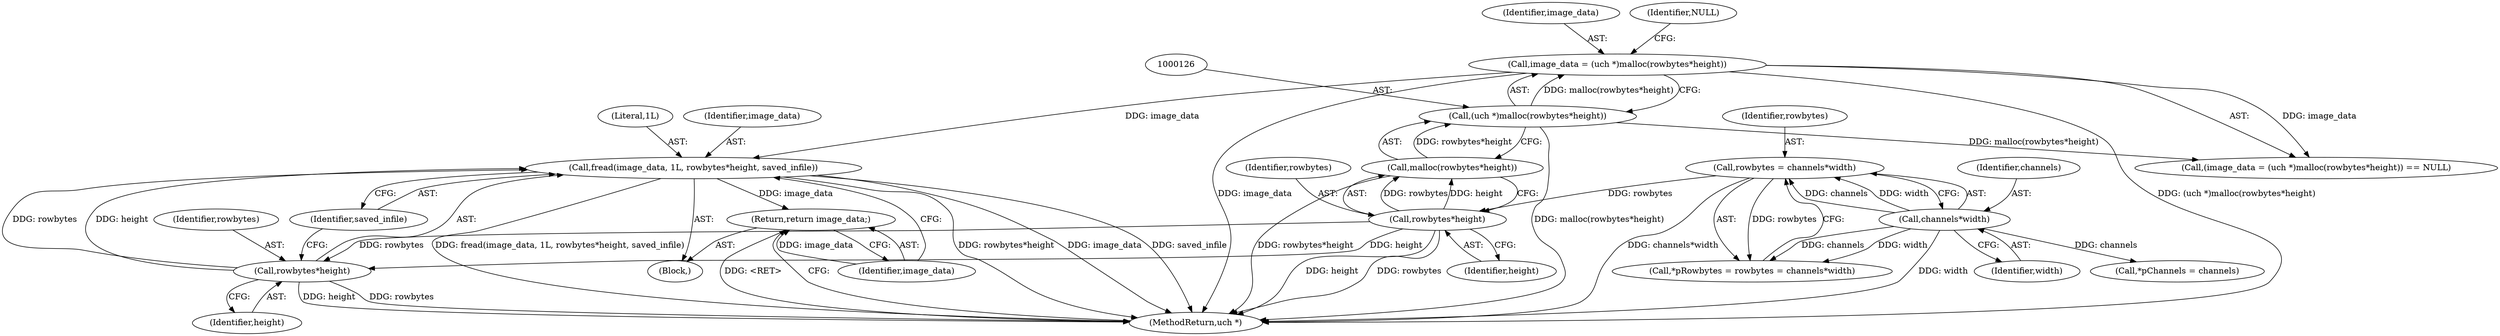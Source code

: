 digraph "1_Android_9d4853418ab2f754c2b63e091c29c5529b8b86ca_6@API" {
"1000143" [label="(Call,fread(image_data, 1L, rowbytes*height, saved_infile))"];
"1000123" [label="(Call,image_data = (uch *)malloc(rowbytes*height))"];
"1000125" [label="(Call,(uch *)malloc(rowbytes*height))"];
"1000127" [label="(Call,malloc(rowbytes*height))"];
"1000128" [label="(Call,rowbytes*height)"];
"1000112" [label="(Call,rowbytes = channels*width)"];
"1000114" [label="(Call,channels*width)"];
"1000146" [label="(Call,rowbytes*height)"];
"1000150" [label="(Return,return image_data;)"];
"1000128" [label="(Call,rowbytes*height)"];
"1000113" [label="(Identifier,rowbytes)"];
"1000112" [label="(Call,rowbytes = channels*width)"];
"1000107" [label="(Block,)"];
"1000151" [label="(Identifier,image_data)"];
"1000147" [label="(Identifier,rowbytes)"];
"1000116" [label="(Identifier,width)"];
"1000124" [label="(Identifier,image_data)"];
"1000130" [label="(Identifier,height)"];
"1000131" [label="(Identifier,NULL)"];
"1000123" [label="(Call,image_data = (uch *)malloc(rowbytes*height))"];
"1000122" [label="(Call,(image_data = (uch *)malloc(rowbytes*height)) == NULL)"];
"1000109" [label="(Call,*pRowbytes = rowbytes = channels*width)"];
"1000127" [label="(Call,malloc(rowbytes*height))"];
"1000152" [label="(MethodReturn,uch *)"];
"1000115" [label="(Identifier,channels)"];
"1000149" [label="(Identifier,saved_infile)"];
"1000145" [label="(Literal,1L)"];
"1000117" [label="(Call,*pChannels = channels)"];
"1000143" [label="(Call,fread(image_data, 1L, rowbytes*height, saved_infile))"];
"1000129" [label="(Identifier,rowbytes)"];
"1000144" [label="(Identifier,image_data)"];
"1000114" [label="(Call,channels*width)"];
"1000150" [label="(Return,return image_data;)"];
"1000146" [label="(Call,rowbytes*height)"];
"1000125" [label="(Call,(uch *)malloc(rowbytes*height))"];
"1000148" [label="(Identifier,height)"];
"1000143" -> "1000107"  [label="AST: "];
"1000143" -> "1000149"  [label="CFG: "];
"1000144" -> "1000143"  [label="AST: "];
"1000145" -> "1000143"  [label="AST: "];
"1000146" -> "1000143"  [label="AST: "];
"1000149" -> "1000143"  [label="AST: "];
"1000151" -> "1000143"  [label="CFG: "];
"1000143" -> "1000152"  [label="DDG: rowbytes*height"];
"1000143" -> "1000152"  [label="DDG: image_data"];
"1000143" -> "1000152"  [label="DDG: saved_infile"];
"1000143" -> "1000152"  [label="DDG: fread(image_data, 1L, rowbytes*height, saved_infile)"];
"1000123" -> "1000143"  [label="DDG: image_data"];
"1000146" -> "1000143"  [label="DDG: rowbytes"];
"1000146" -> "1000143"  [label="DDG: height"];
"1000143" -> "1000150"  [label="DDG: image_data"];
"1000123" -> "1000122"  [label="AST: "];
"1000123" -> "1000125"  [label="CFG: "];
"1000124" -> "1000123"  [label="AST: "];
"1000125" -> "1000123"  [label="AST: "];
"1000131" -> "1000123"  [label="CFG: "];
"1000123" -> "1000152"  [label="DDG: (uch *)malloc(rowbytes*height)"];
"1000123" -> "1000152"  [label="DDG: image_data"];
"1000123" -> "1000122"  [label="DDG: image_data"];
"1000125" -> "1000123"  [label="DDG: malloc(rowbytes*height)"];
"1000125" -> "1000127"  [label="CFG: "];
"1000126" -> "1000125"  [label="AST: "];
"1000127" -> "1000125"  [label="AST: "];
"1000125" -> "1000152"  [label="DDG: malloc(rowbytes*height)"];
"1000125" -> "1000122"  [label="DDG: malloc(rowbytes*height)"];
"1000127" -> "1000125"  [label="DDG: rowbytes*height"];
"1000127" -> "1000128"  [label="CFG: "];
"1000128" -> "1000127"  [label="AST: "];
"1000127" -> "1000152"  [label="DDG: rowbytes*height"];
"1000128" -> "1000127"  [label="DDG: rowbytes"];
"1000128" -> "1000127"  [label="DDG: height"];
"1000128" -> "1000130"  [label="CFG: "];
"1000129" -> "1000128"  [label="AST: "];
"1000130" -> "1000128"  [label="AST: "];
"1000128" -> "1000152"  [label="DDG: height"];
"1000128" -> "1000152"  [label="DDG: rowbytes"];
"1000112" -> "1000128"  [label="DDG: rowbytes"];
"1000128" -> "1000146"  [label="DDG: rowbytes"];
"1000128" -> "1000146"  [label="DDG: height"];
"1000112" -> "1000109"  [label="AST: "];
"1000112" -> "1000114"  [label="CFG: "];
"1000113" -> "1000112"  [label="AST: "];
"1000114" -> "1000112"  [label="AST: "];
"1000109" -> "1000112"  [label="CFG: "];
"1000112" -> "1000152"  [label="DDG: channels*width"];
"1000112" -> "1000109"  [label="DDG: rowbytes"];
"1000114" -> "1000112"  [label="DDG: channels"];
"1000114" -> "1000112"  [label="DDG: width"];
"1000114" -> "1000116"  [label="CFG: "];
"1000115" -> "1000114"  [label="AST: "];
"1000116" -> "1000114"  [label="AST: "];
"1000114" -> "1000152"  [label="DDG: width"];
"1000114" -> "1000109"  [label="DDG: channels"];
"1000114" -> "1000109"  [label="DDG: width"];
"1000114" -> "1000117"  [label="DDG: channels"];
"1000146" -> "1000148"  [label="CFG: "];
"1000147" -> "1000146"  [label="AST: "];
"1000148" -> "1000146"  [label="AST: "];
"1000149" -> "1000146"  [label="CFG: "];
"1000146" -> "1000152"  [label="DDG: height"];
"1000146" -> "1000152"  [label="DDG: rowbytes"];
"1000150" -> "1000107"  [label="AST: "];
"1000150" -> "1000151"  [label="CFG: "];
"1000151" -> "1000150"  [label="AST: "];
"1000152" -> "1000150"  [label="CFG: "];
"1000150" -> "1000152"  [label="DDG: <RET>"];
"1000151" -> "1000150"  [label="DDG: image_data"];
}
